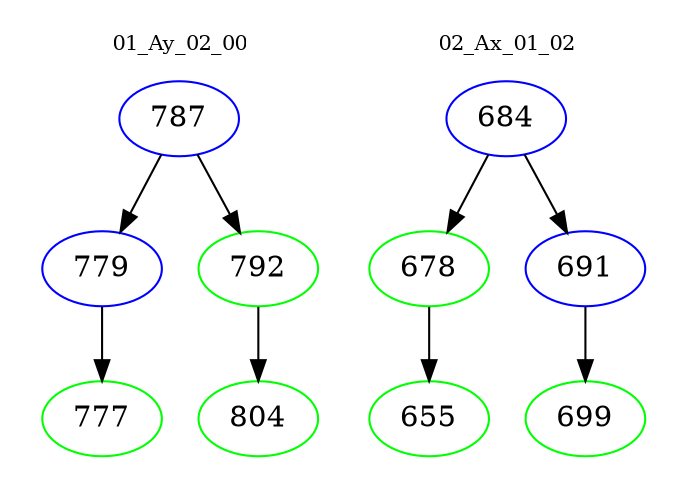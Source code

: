 digraph{
subgraph cluster_0 {
color = white
label = "01_Ay_02_00";
fontsize=10;
T0_787 [label="787", color="blue"]
T0_787 -> T0_779 [color="black"]
T0_779 [label="779", color="blue"]
T0_779 -> T0_777 [color="black"]
T0_777 [label="777", color="green"]
T0_787 -> T0_792 [color="black"]
T0_792 [label="792", color="green"]
T0_792 -> T0_804 [color="black"]
T0_804 [label="804", color="green"]
}
subgraph cluster_1 {
color = white
label = "02_Ax_01_02";
fontsize=10;
T1_684 [label="684", color="blue"]
T1_684 -> T1_678 [color="black"]
T1_678 [label="678", color="green"]
T1_678 -> T1_655 [color="black"]
T1_655 [label="655", color="green"]
T1_684 -> T1_691 [color="black"]
T1_691 [label="691", color="blue"]
T1_691 -> T1_699 [color="black"]
T1_699 [label="699", color="green"]
}
}
